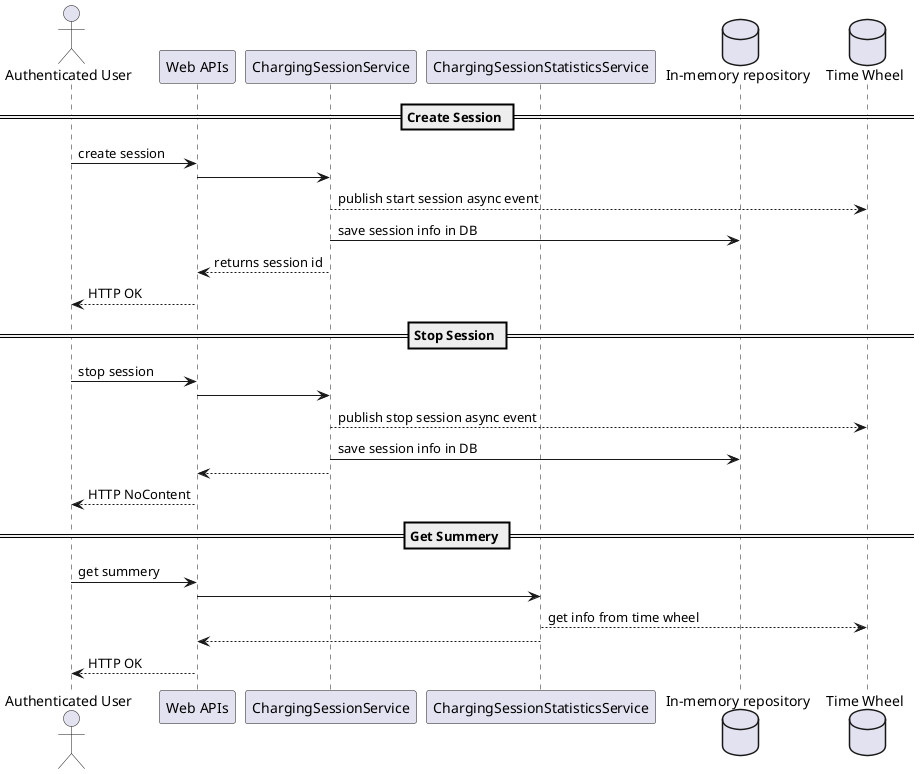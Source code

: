@startuml

actor "Authenticated User" as User
participant "Web APIs" as WebAPIs
participant ChargingSessionService as CSS
participant ChargingSessionStatisticsService as CSSS
database "In-memory repository" as DomainDataStore
database "Time Wheel" as TimeWheel

== Create Session ==

User -> WebAPIs : create session
WebAPIs -> CSS
CSS --> TimeWheel : publish start session async event
CSS -> DomainDataStore : save session info in DB
CSS --> WebAPIs : returns session id
WebAPIs --> User : HTTP OK

== Stop Session ==

User -> WebAPIs : stop session
WebAPIs -> CSS
CSS --> TimeWheel : publish stop session async event
CSS -> DomainDataStore : save session info in DB
CSS --> WebAPIs
WebAPIs --> User : HTTP NoContent

== Get Summery ==

User -> WebAPIs : get summery
WebAPIs -> CSSS
CSSS --> TimeWheel : get info from time wheel
CSSS --> WebAPIs
WebAPIs --> User : HTTP OK

@enduml